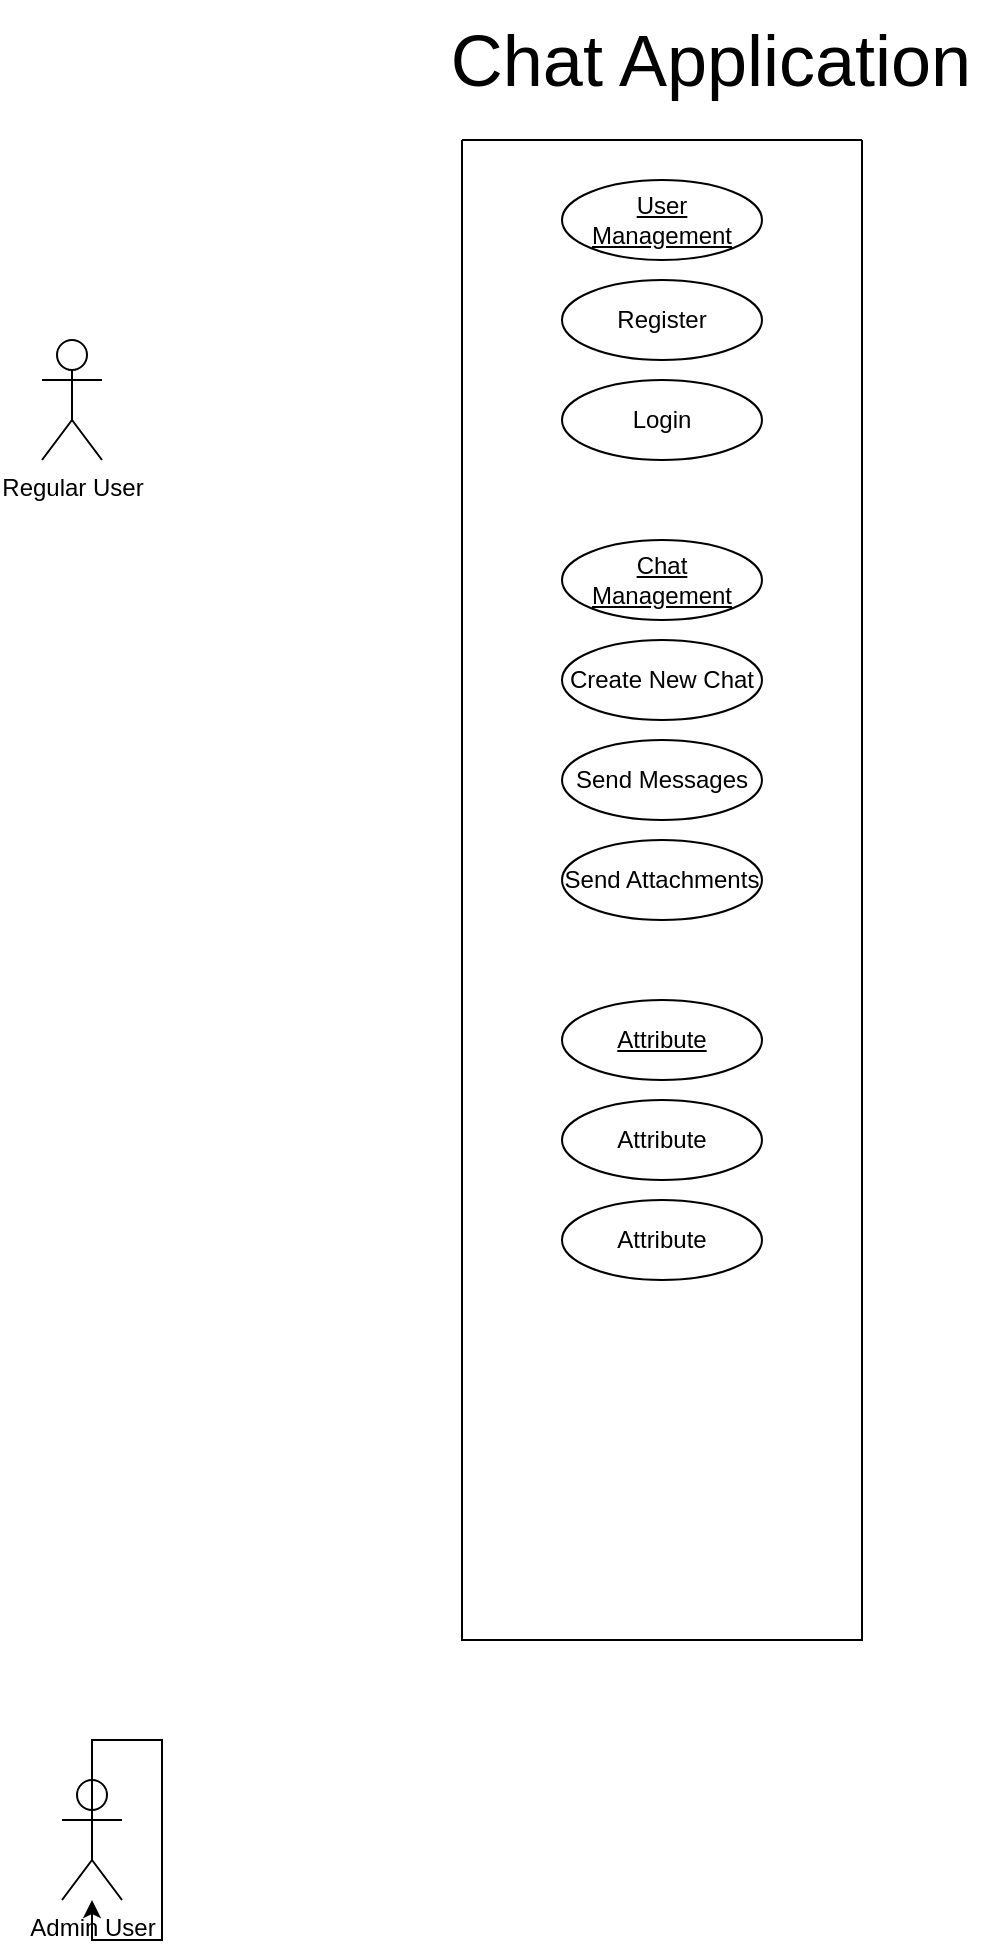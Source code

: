 <mxfile version="26.1.3">
  <diagram name="Page-1" id="_wtHhTihKupXjIbUNgtV">
    <mxGraphModel dx="1242" dy="785" grid="1" gridSize="10" guides="1" tooltips="1" connect="1" arrows="1" fold="1" page="1" pageScale="1" pageWidth="827" pageHeight="1169" math="0" shadow="0">
      <root>
        <mxCell id="0" />
        <mxCell id="1" parent="0" />
        <mxCell id="kj4l43DgU5edNV9-2Foe-1" value="Regular User&lt;div&gt;&lt;br&gt;&lt;/div&gt;" style="shape=umlActor;verticalLabelPosition=bottom;verticalAlign=top;html=1;outlineConnect=0;" vertex="1" parent="1">
          <mxGeometry x="80" y="180" width="30" height="60" as="geometry" />
        </mxCell>
        <mxCell id="kj4l43DgU5edNV9-2Foe-2" value="Admin User" style="shape=umlActor;verticalLabelPosition=bottom;verticalAlign=top;html=1;outlineConnect=0;" vertex="1" parent="1">
          <mxGeometry x="90" y="900" width="30" height="60" as="geometry" />
        </mxCell>
        <mxCell id="kj4l43DgU5edNV9-2Foe-6" value="" style="endArrow=none;dashed=1;html=1;dashPattern=1 3;strokeWidth=2;rounded=0;" edge="1" parent="1" source="kj4l43DgU5edNV9-2Foe-1">
          <mxGeometry width="50" height="50" relative="1" as="geometry">
            <mxPoint x="30" y="270" as="sourcePoint" />
            <mxPoint x="80" y="220" as="targetPoint" />
          </mxGeometry>
        </mxCell>
        <mxCell id="kj4l43DgU5edNV9-2Foe-7" value="&lt;font style=&quot;font-size: 36px;&quot;&gt;Chat Application&lt;/font&gt;" style="text;html=1;align=center;verticalAlign=middle;resizable=0;points=[];autosize=1;strokeColor=none;fillColor=none;" vertex="1" parent="1">
          <mxGeometry x="274" y="10" width="280" height="60" as="geometry" />
        </mxCell>
        <mxCell id="kj4l43DgU5edNV9-2Foe-10" value="" style="swimlane;startSize=0;" vertex="1" parent="1">
          <mxGeometry x="290" y="80" width="200" height="750" as="geometry" />
        </mxCell>
        <mxCell id="kj4l43DgU5edNV9-2Foe-9" value="User Management" style="ellipse;whiteSpace=wrap;html=1;align=center;fontStyle=4;" vertex="1" parent="kj4l43DgU5edNV9-2Foe-10">
          <mxGeometry x="50" y="20" width="100" height="40" as="geometry" />
        </mxCell>
        <mxCell id="kj4l43DgU5edNV9-2Foe-13" value="Register" style="ellipse;whiteSpace=wrap;html=1;align=center;" vertex="1" parent="kj4l43DgU5edNV9-2Foe-10">
          <mxGeometry x="50" y="70" width="100" height="40" as="geometry" />
        </mxCell>
        <mxCell id="kj4l43DgU5edNV9-2Foe-12" value="Login" style="ellipse;whiteSpace=wrap;html=1;align=center;" vertex="1" parent="kj4l43DgU5edNV9-2Foe-10">
          <mxGeometry x="50" y="120" width="100" height="40" as="geometry" />
        </mxCell>
        <mxCell id="kj4l43DgU5edNV9-2Foe-14" value="Chat Management" style="ellipse;whiteSpace=wrap;html=1;align=center;fontStyle=4;" vertex="1" parent="kj4l43DgU5edNV9-2Foe-10">
          <mxGeometry x="50" y="200" width="100" height="40" as="geometry" />
        </mxCell>
        <mxCell id="kj4l43DgU5edNV9-2Foe-15" value="Create New Chat" style="ellipse;whiteSpace=wrap;html=1;align=center;" vertex="1" parent="kj4l43DgU5edNV9-2Foe-10">
          <mxGeometry x="50" y="250" width="100" height="40" as="geometry" />
        </mxCell>
        <mxCell id="kj4l43DgU5edNV9-2Foe-16" value="Send Messages" style="ellipse;whiteSpace=wrap;html=1;align=center;" vertex="1" parent="kj4l43DgU5edNV9-2Foe-10">
          <mxGeometry x="50" y="300" width="100" height="40" as="geometry" />
        </mxCell>
        <mxCell id="kj4l43DgU5edNV9-2Foe-17" value="Send Attachments" style="ellipse;whiteSpace=wrap;html=1;align=center;" vertex="1" parent="kj4l43DgU5edNV9-2Foe-10">
          <mxGeometry x="50" y="350" width="100" height="40" as="geometry" />
        </mxCell>
        <mxCell id="kj4l43DgU5edNV9-2Foe-18" value="Attribute" style="ellipse;whiteSpace=wrap;html=1;align=center;fontStyle=4;" vertex="1" parent="kj4l43DgU5edNV9-2Foe-10">
          <mxGeometry x="50" y="430" width="100" height="40" as="geometry" />
        </mxCell>
        <mxCell id="kj4l43DgU5edNV9-2Foe-19" value="Attribute" style="ellipse;whiteSpace=wrap;html=1;align=center;" vertex="1" parent="kj4l43DgU5edNV9-2Foe-10">
          <mxGeometry x="50" y="480" width="100" height="40" as="geometry" />
        </mxCell>
        <mxCell id="kj4l43DgU5edNV9-2Foe-20" value="Attribute" style="ellipse;whiteSpace=wrap;html=1;align=center;" vertex="1" parent="kj4l43DgU5edNV9-2Foe-10">
          <mxGeometry x="50" y="530" width="100" height="40" as="geometry" />
        </mxCell>
        <mxCell id="kj4l43DgU5edNV9-2Foe-11" style="edgeStyle=orthogonalEdgeStyle;rounded=0;orthogonalLoop=1;jettySize=auto;html=1;exitX=0.5;exitY=0.5;exitDx=0;exitDy=0;exitPerimeter=0;" edge="1" parent="1" source="kj4l43DgU5edNV9-2Foe-2" target="kj4l43DgU5edNV9-2Foe-2">
          <mxGeometry relative="1" as="geometry" />
        </mxCell>
      </root>
    </mxGraphModel>
  </diagram>
</mxfile>
